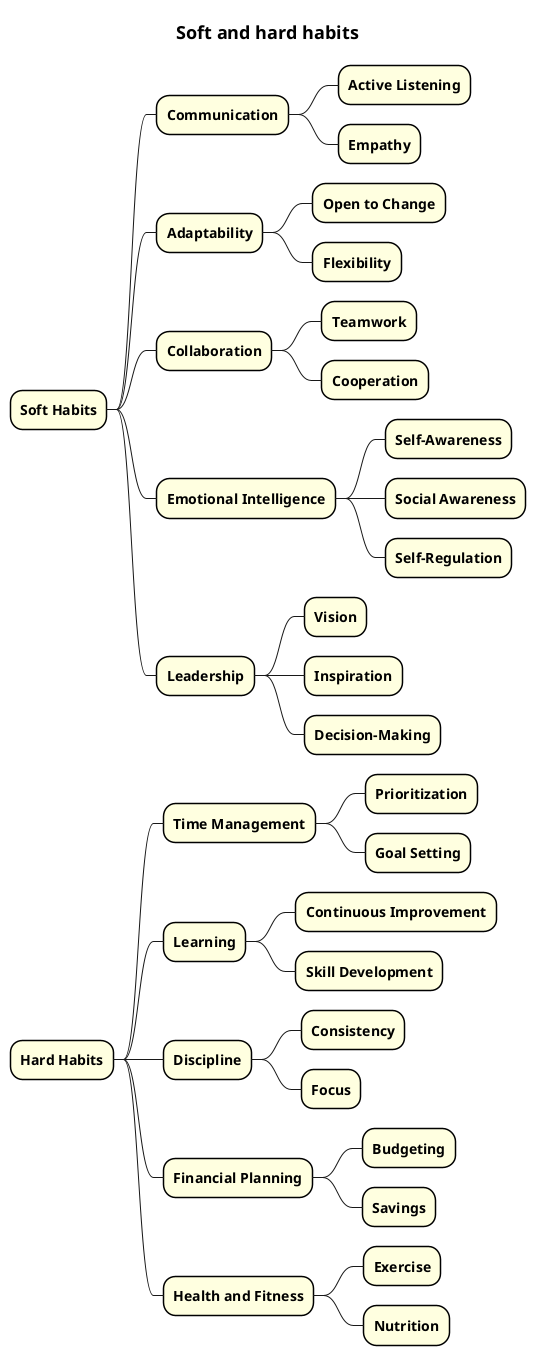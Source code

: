 @startmindmap
skinparam node {
  BackgroundColor LightYellow
  BorderColor Black
  FontStyle Bold
}
title = Soft and hard habits
* Soft Habits
** Communication
*** Active Listening
*** Empathy
** Adaptability
*** Open to Change
*** Flexibility
** Collaboration
*** Teamwork
*** Cooperation
** Emotional Intelligence
*** Self-Awareness
*** Social Awareness
*** Self-Regulation
** Leadership
*** Vision
*** Inspiration
*** Decision-Making

* Hard Habits
** Time Management
*** Prioritization
*** Goal Setting
** Learning
*** Continuous Improvement
*** Skill Development
** Discipline
*** Consistency
*** Focus
** Financial Planning
*** Budgeting
*** Savings
** Health and Fitness
*** Exercise
*** Nutrition

@endmindmap
